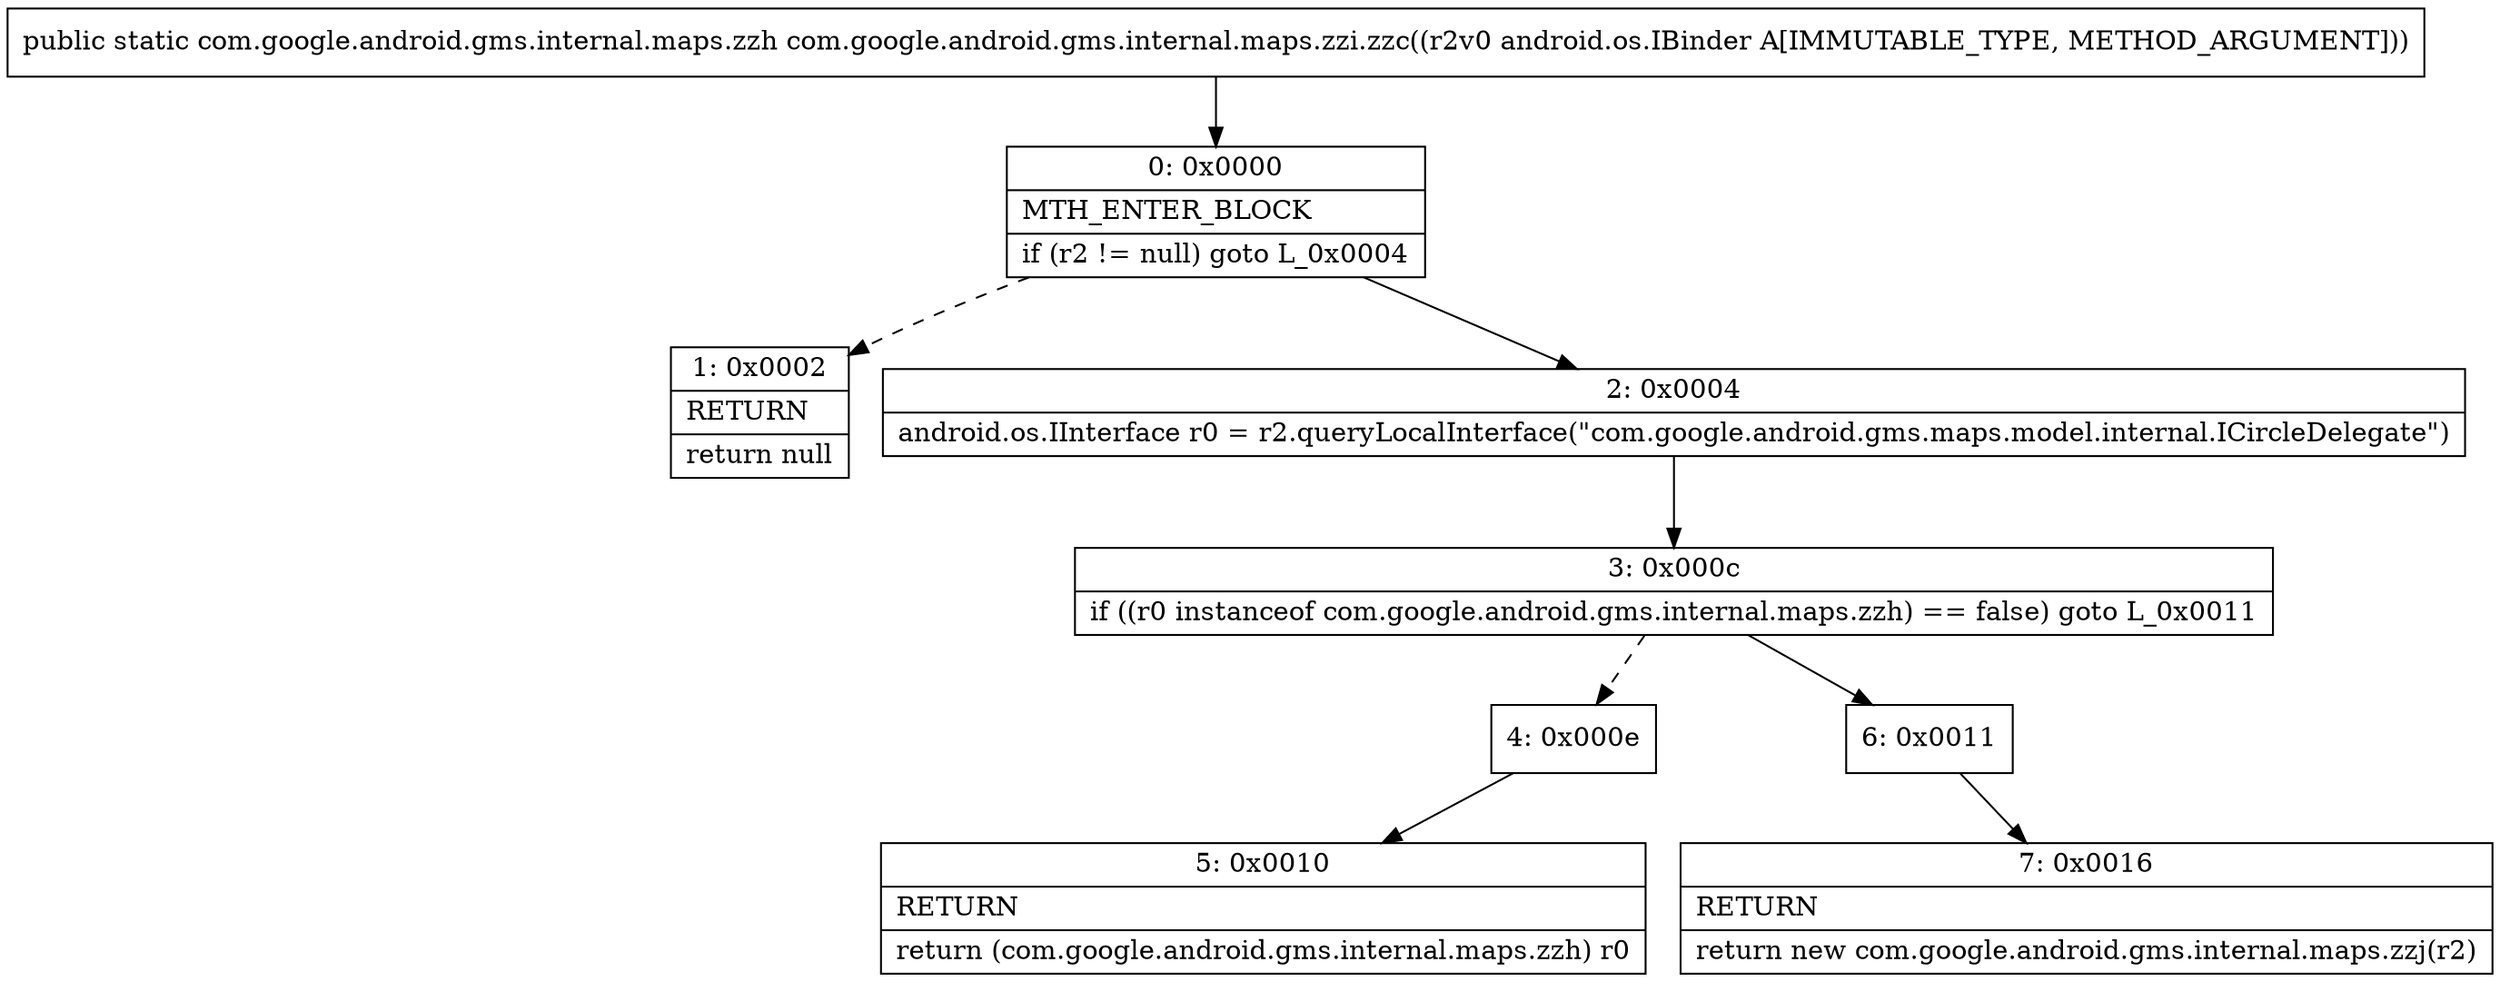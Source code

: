 digraph "CFG forcom.google.android.gms.internal.maps.zzi.zzc(Landroid\/os\/IBinder;)Lcom\/google\/android\/gms\/internal\/maps\/zzh;" {
Node_0 [shape=record,label="{0\:\ 0x0000|MTH_ENTER_BLOCK\l|if (r2 != null) goto L_0x0004\l}"];
Node_1 [shape=record,label="{1\:\ 0x0002|RETURN\l|return null\l}"];
Node_2 [shape=record,label="{2\:\ 0x0004|android.os.IInterface r0 = r2.queryLocalInterface(\"com.google.android.gms.maps.model.internal.ICircleDelegate\")\l}"];
Node_3 [shape=record,label="{3\:\ 0x000c|if ((r0 instanceof com.google.android.gms.internal.maps.zzh) == false) goto L_0x0011\l}"];
Node_4 [shape=record,label="{4\:\ 0x000e}"];
Node_5 [shape=record,label="{5\:\ 0x0010|RETURN\l|return (com.google.android.gms.internal.maps.zzh) r0\l}"];
Node_6 [shape=record,label="{6\:\ 0x0011}"];
Node_7 [shape=record,label="{7\:\ 0x0016|RETURN\l|return new com.google.android.gms.internal.maps.zzj(r2)\l}"];
MethodNode[shape=record,label="{public static com.google.android.gms.internal.maps.zzh com.google.android.gms.internal.maps.zzi.zzc((r2v0 android.os.IBinder A[IMMUTABLE_TYPE, METHOD_ARGUMENT])) }"];
MethodNode -> Node_0;
Node_0 -> Node_1[style=dashed];
Node_0 -> Node_2;
Node_2 -> Node_3;
Node_3 -> Node_4[style=dashed];
Node_3 -> Node_6;
Node_4 -> Node_5;
Node_6 -> Node_7;
}

